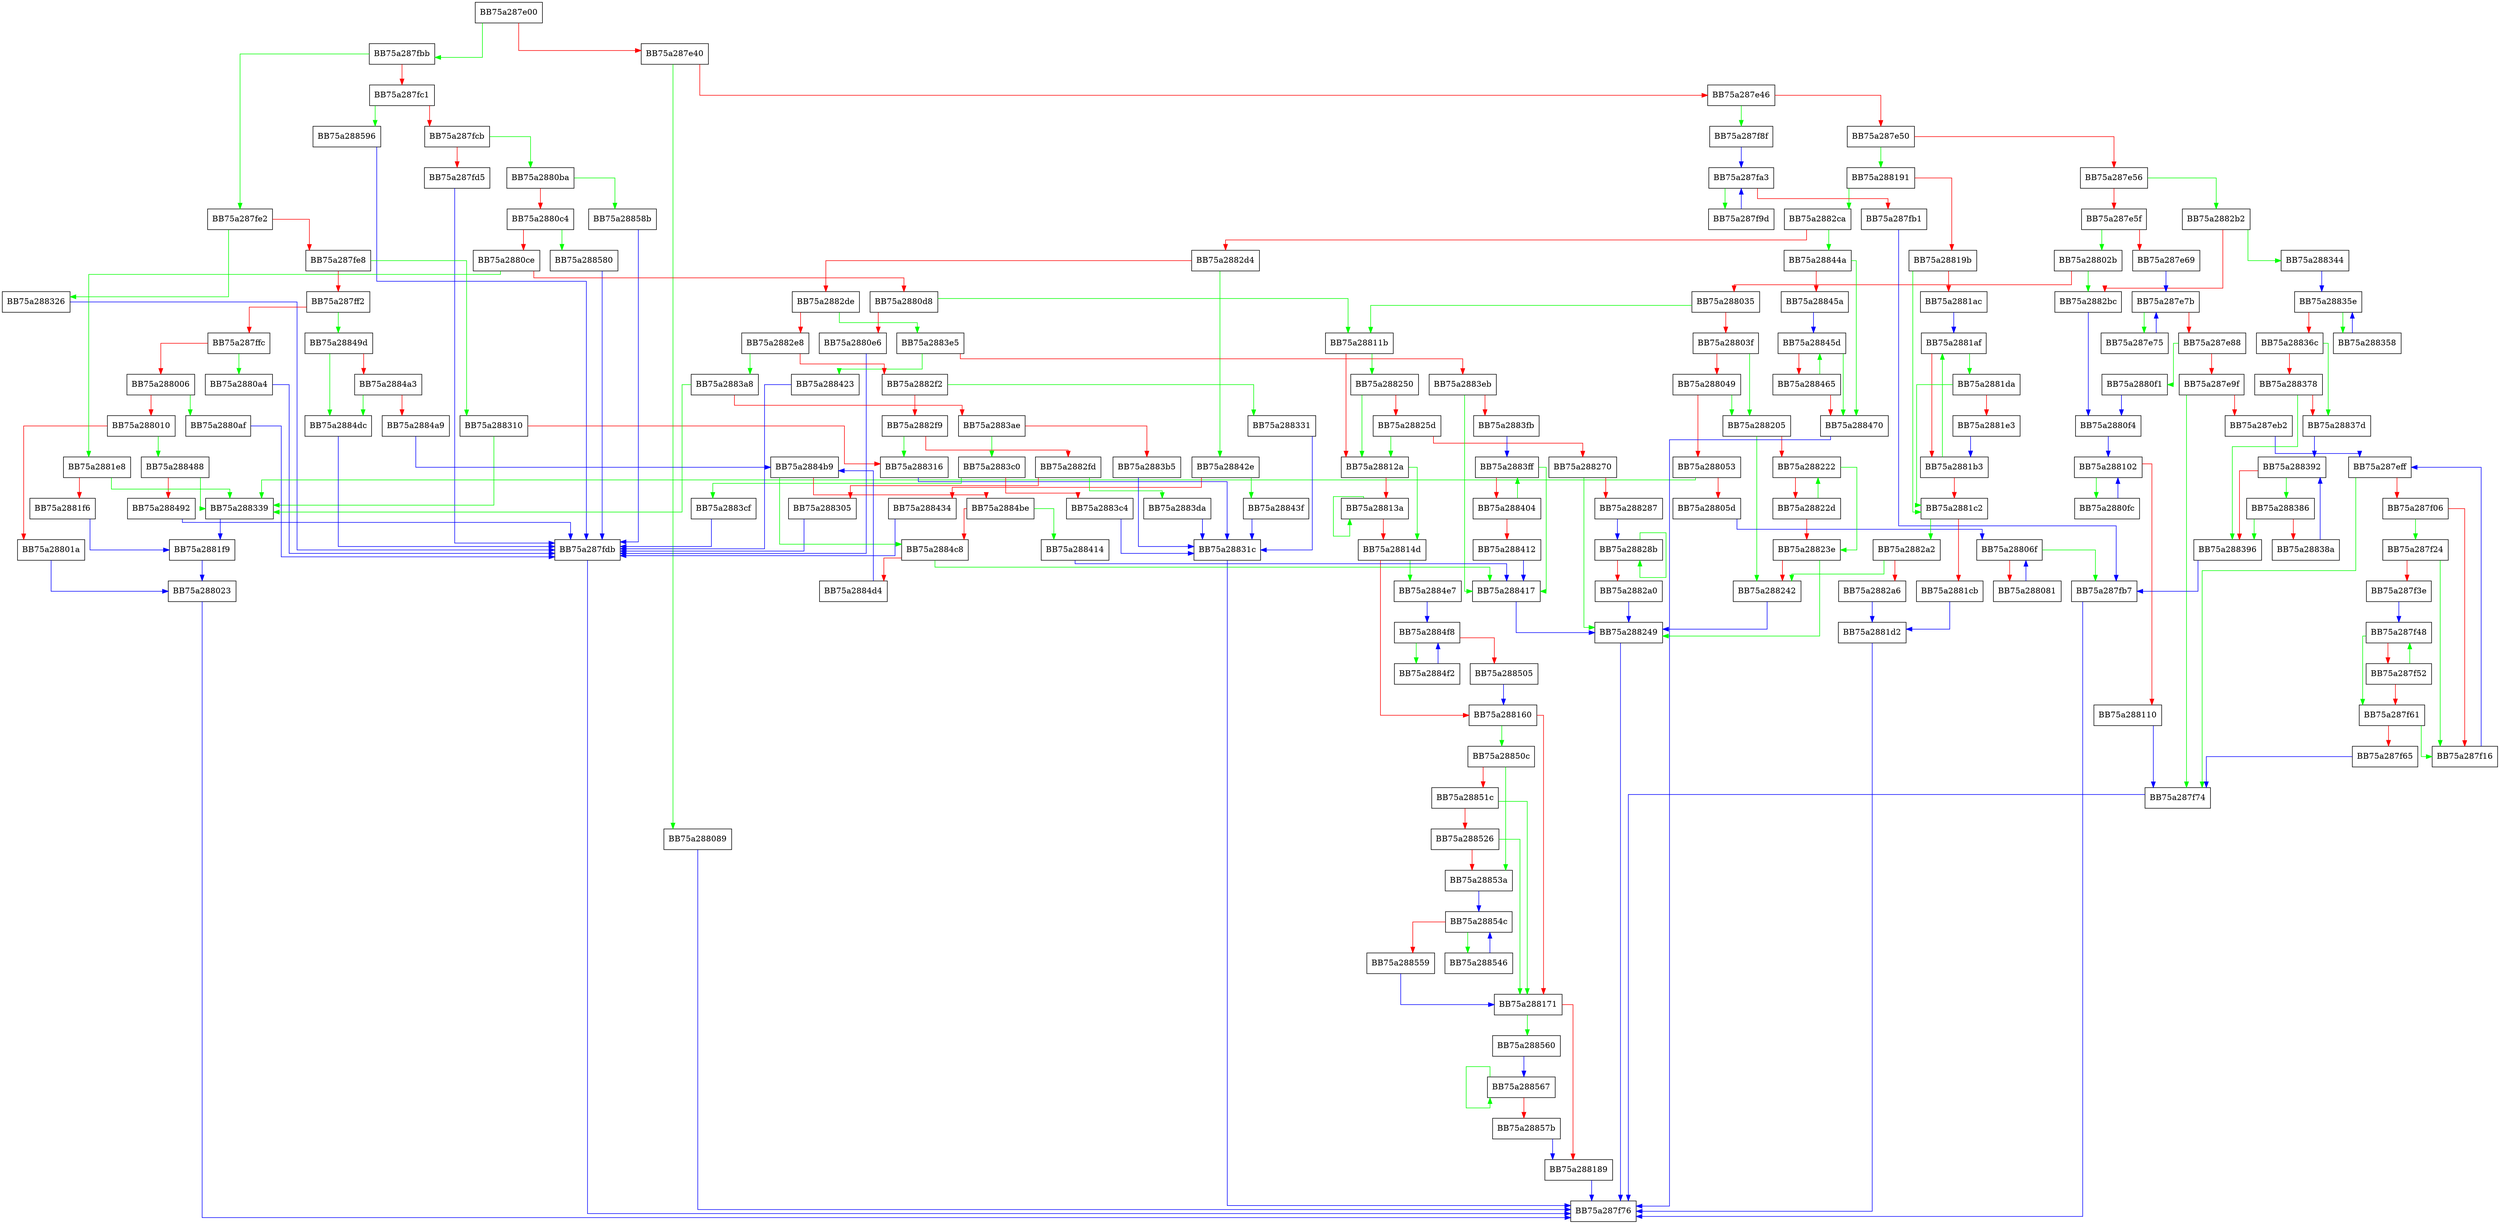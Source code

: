 digraph sqlite3GetToken {
  node [shape="box"];
  graph [splines=ortho];
  BB75a287e00 -> BB75a287fbb [color="green"];
  BB75a287e00 -> BB75a287e40 [color="red"];
  BB75a287e40 -> BB75a288089 [color="green"];
  BB75a287e40 -> BB75a287e46 [color="red"];
  BB75a287e46 -> BB75a287f8f [color="green"];
  BB75a287e46 -> BB75a287e50 [color="red"];
  BB75a287e50 -> BB75a288191 [color="green"];
  BB75a287e50 -> BB75a287e56 [color="red"];
  BB75a287e56 -> BB75a2882b2 [color="green"];
  BB75a287e56 -> BB75a287e5f [color="red"];
  BB75a287e5f -> BB75a28802b [color="green"];
  BB75a287e5f -> BB75a287e69 [color="red"];
  BB75a287e69 -> BB75a287e7b [color="blue"];
  BB75a287e75 -> BB75a287e7b [color="blue"];
  BB75a287e7b -> BB75a287e75 [color="green"];
  BB75a287e7b -> BB75a287e88 [color="red"];
  BB75a287e88 -> BB75a2880f1 [color="green"];
  BB75a287e88 -> BB75a287e9f [color="red"];
  BB75a287e9f -> BB75a287f74 [color="green"];
  BB75a287e9f -> BB75a287eb2 [color="red"];
  BB75a287eb2 -> BB75a287eff [color="blue"];
  BB75a287eff -> BB75a287f74 [color="green"];
  BB75a287eff -> BB75a287f06 [color="red"];
  BB75a287f06 -> BB75a287f24 [color="green"];
  BB75a287f06 -> BB75a287f16 [color="red"];
  BB75a287f16 -> BB75a287eff [color="blue"];
  BB75a287f24 -> BB75a287f16 [color="green"];
  BB75a287f24 -> BB75a287f3e [color="red"];
  BB75a287f3e -> BB75a287f48 [color="blue"];
  BB75a287f48 -> BB75a287f61 [color="green"];
  BB75a287f48 -> BB75a287f52 [color="red"];
  BB75a287f52 -> BB75a287f48 [color="green"];
  BB75a287f52 -> BB75a287f61 [color="red"];
  BB75a287f61 -> BB75a287f16 [color="green"];
  BB75a287f61 -> BB75a287f65 [color="red"];
  BB75a287f65 -> BB75a287f74 [color="blue"];
  BB75a287f74 -> BB75a287f76 [color="blue"];
  BB75a287f8f -> BB75a287fa3 [color="blue"];
  BB75a287f9d -> BB75a287fa3 [color="blue"];
  BB75a287fa3 -> BB75a287f9d [color="green"];
  BB75a287fa3 -> BB75a287fb1 [color="red"];
  BB75a287fb1 -> BB75a287fb7 [color="blue"];
  BB75a287fb7 -> BB75a287f76 [color="blue"];
  BB75a287fbb -> BB75a287fe2 [color="green"];
  BB75a287fbb -> BB75a287fc1 [color="red"];
  BB75a287fc1 -> BB75a288596 [color="green"];
  BB75a287fc1 -> BB75a287fcb [color="red"];
  BB75a287fcb -> BB75a2880ba [color="green"];
  BB75a287fcb -> BB75a287fd5 [color="red"];
  BB75a287fd5 -> BB75a287fdb [color="blue"];
  BB75a287fdb -> BB75a287f76 [color="blue"];
  BB75a287fe2 -> BB75a288326 [color="green"];
  BB75a287fe2 -> BB75a287fe8 [color="red"];
  BB75a287fe8 -> BB75a288310 [color="green"];
  BB75a287fe8 -> BB75a287ff2 [color="red"];
  BB75a287ff2 -> BB75a28849d [color="green"];
  BB75a287ff2 -> BB75a287ffc [color="red"];
  BB75a287ffc -> BB75a2880a4 [color="green"];
  BB75a287ffc -> BB75a288006 [color="red"];
  BB75a288006 -> BB75a2880af [color="green"];
  BB75a288006 -> BB75a288010 [color="red"];
  BB75a288010 -> BB75a288488 [color="green"];
  BB75a288010 -> BB75a28801a [color="red"];
  BB75a28801a -> BB75a288023 [color="blue"];
  BB75a288023 -> BB75a287f76 [color="blue"];
  BB75a28802b -> BB75a2882bc [color="green"];
  BB75a28802b -> BB75a288035 [color="red"];
  BB75a288035 -> BB75a28811b [color="green"];
  BB75a288035 -> BB75a28803f [color="red"];
  BB75a28803f -> BB75a288205 [color="green"];
  BB75a28803f -> BB75a288049 [color="red"];
  BB75a288049 -> BB75a288205 [color="green"];
  BB75a288049 -> BB75a288053 [color="red"];
  BB75a288053 -> BB75a288339 [color="green"];
  BB75a288053 -> BB75a28805d [color="red"];
  BB75a28805d -> BB75a28806f [color="blue"];
  BB75a28806f -> BB75a287fb7 [color="green"];
  BB75a28806f -> BB75a288081 [color="red"];
  BB75a288081 -> BB75a28806f [color="blue"];
  BB75a288089 -> BB75a287f76 [color="blue"];
  BB75a2880a4 -> BB75a287fdb [color="blue"];
  BB75a2880af -> BB75a287fdb [color="blue"];
  BB75a2880ba -> BB75a28858b [color="green"];
  BB75a2880ba -> BB75a2880c4 [color="red"];
  BB75a2880c4 -> BB75a288580 [color="green"];
  BB75a2880c4 -> BB75a2880ce [color="red"];
  BB75a2880ce -> BB75a2881e8 [color="green"];
  BB75a2880ce -> BB75a2880d8 [color="red"];
  BB75a2880d8 -> BB75a28811b [color="green"];
  BB75a2880d8 -> BB75a2880e6 [color="red"];
  BB75a2880e6 -> BB75a287fdb [color="blue"];
  BB75a2880f1 -> BB75a2880f4 [color="blue"];
  BB75a2880f4 -> BB75a288102 [color="blue"];
  BB75a2880fc -> BB75a288102 [color="blue"];
  BB75a288102 -> BB75a2880fc [color="green"];
  BB75a288102 -> BB75a288110 [color="red"];
  BB75a288110 -> BB75a287f74 [color="blue"];
  BB75a28811b -> BB75a288250 [color="green"];
  BB75a28811b -> BB75a28812a [color="red"];
  BB75a28812a -> BB75a28814d [color="green"];
  BB75a28812a -> BB75a28813a [color="red"];
  BB75a28813a -> BB75a28813a [color="green"];
  BB75a28813a -> BB75a28814d [color="red"];
  BB75a28814d -> BB75a2884e7 [color="green"];
  BB75a28814d -> BB75a288160 [color="red"];
  BB75a288160 -> BB75a28850c [color="green"];
  BB75a288160 -> BB75a288171 [color="red"];
  BB75a288171 -> BB75a288560 [color="green"];
  BB75a288171 -> BB75a288189 [color="red"];
  BB75a288189 -> BB75a287f76 [color="blue"];
  BB75a288191 -> BB75a2882ca [color="green"];
  BB75a288191 -> BB75a28819b [color="red"];
  BB75a28819b -> BB75a2881c2 [color="green"];
  BB75a28819b -> BB75a2881ac [color="red"];
  BB75a2881ac -> BB75a2881af [color="blue"];
  BB75a2881af -> BB75a2881da [color="green"];
  BB75a2881af -> BB75a2881b3 [color="red"];
  BB75a2881b3 -> BB75a2881af [color="green"];
  BB75a2881b3 -> BB75a2881c2 [color="red"];
  BB75a2881c2 -> BB75a2882a2 [color="green"];
  BB75a2881c2 -> BB75a2881cb [color="red"];
  BB75a2881cb -> BB75a2881d2 [color="blue"];
  BB75a2881d2 -> BB75a287f76 [color="blue"];
  BB75a2881da -> BB75a2881c2 [color="green"];
  BB75a2881da -> BB75a2881e3 [color="red"];
  BB75a2881e3 -> BB75a2881b3 [color="blue"];
  BB75a2881e8 -> BB75a288339 [color="green"];
  BB75a2881e8 -> BB75a2881f6 [color="red"];
  BB75a2881f6 -> BB75a2881f9 [color="blue"];
  BB75a2881f9 -> BB75a288023 [color="blue"];
  BB75a288205 -> BB75a288242 [color="green"];
  BB75a288205 -> BB75a288222 [color="red"];
  BB75a288222 -> BB75a28823e [color="green"];
  BB75a288222 -> BB75a28822d [color="red"];
  BB75a28822d -> BB75a288222 [color="green"];
  BB75a28822d -> BB75a28823e [color="red"];
  BB75a28823e -> BB75a288249 [color="green"];
  BB75a28823e -> BB75a288242 [color="red"];
  BB75a288242 -> BB75a288249 [color="blue"];
  BB75a288249 -> BB75a287f76 [color="blue"];
  BB75a288250 -> BB75a28812a [color="green"];
  BB75a288250 -> BB75a28825d [color="red"];
  BB75a28825d -> BB75a28812a [color="green"];
  BB75a28825d -> BB75a288270 [color="red"];
  BB75a288270 -> BB75a288249 [color="green"];
  BB75a288270 -> BB75a288287 [color="red"];
  BB75a288287 -> BB75a28828b [color="blue"];
  BB75a28828b -> BB75a28828b [color="green"];
  BB75a28828b -> BB75a2882a0 [color="red"];
  BB75a2882a0 -> BB75a288249 [color="blue"];
  BB75a2882a2 -> BB75a288242 [color="green"];
  BB75a2882a2 -> BB75a2882a6 [color="red"];
  BB75a2882a6 -> BB75a2881d2 [color="blue"];
  BB75a2882b2 -> BB75a288344 [color="green"];
  BB75a2882b2 -> BB75a2882bc [color="red"];
  BB75a2882bc -> BB75a2880f4 [color="blue"];
  BB75a2882ca -> BB75a28844a [color="green"];
  BB75a2882ca -> BB75a2882d4 [color="red"];
  BB75a2882d4 -> BB75a28842e [color="green"];
  BB75a2882d4 -> BB75a2882de [color="red"];
  BB75a2882de -> BB75a2883e5 [color="green"];
  BB75a2882de -> BB75a2882e8 [color="red"];
  BB75a2882e8 -> BB75a2883a8 [color="green"];
  BB75a2882e8 -> BB75a2882f2 [color="red"];
  BB75a2882f2 -> BB75a288331 [color="green"];
  BB75a2882f2 -> BB75a2882f9 [color="red"];
  BB75a2882f9 -> BB75a288316 [color="green"];
  BB75a2882f9 -> BB75a2882fd [color="red"];
  BB75a2882fd -> BB75a2883da [color="green"];
  BB75a2882fd -> BB75a288305 [color="red"];
  BB75a288305 -> BB75a287fdb [color="blue"];
  BB75a288310 -> BB75a288339 [color="green"];
  BB75a288310 -> BB75a288316 [color="red"];
  BB75a288316 -> BB75a28831c [color="blue"];
  BB75a28831c -> BB75a287f76 [color="blue"];
  BB75a288326 -> BB75a287fdb [color="blue"];
  BB75a288331 -> BB75a28831c [color="blue"];
  BB75a288339 -> BB75a2881f9 [color="blue"];
  BB75a288344 -> BB75a28835e [color="blue"];
  BB75a288358 -> BB75a28835e [color="blue"];
  BB75a28835e -> BB75a288358 [color="green"];
  BB75a28835e -> BB75a28836c [color="red"];
  BB75a28836c -> BB75a28837d [color="green"];
  BB75a28836c -> BB75a288378 [color="red"];
  BB75a288378 -> BB75a288396 [color="green"];
  BB75a288378 -> BB75a28837d [color="red"];
  BB75a28837d -> BB75a288392 [color="blue"];
  BB75a288386 -> BB75a288396 [color="green"];
  BB75a288386 -> BB75a28838a [color="red"];
  BB75a28838a -> BB75a288392 [color="blue"];
  BB75a288392 -> BB75a288386 [color="green"];
  BB75a288392 -> BB75a288396 [color="red"];
  BB75a288396 -> BB75a287fb7 [color="blue"];
  BB75a2883a8 -> BB75a288339 [color="green"];
  BB75a2883a8 -> BB75a2883ae [color="red"];
  BB75a2883ae -> BB75a2883c0 [color="green"];
  BB75a2883ae -> BB75a2883b5 [color="red"];
  BB75a2883b5 -> BB75a28831c [color="blue"];
  BB75a2883c0 -> BB75a2883cf [color="green"];
  BB75a2883c0 -> BB75a2883c4 [color="red"];
  BB75a2883c4 -> BB75a28831c [color="blue"];
  BB75a2883cf -> BB75a287fdb [color="blue"];
  BB75a2883da -> BB75a28831c [color="blue"];
  BB75a2883e5 -> BB75a288423 [color="green"];
  BB75a2883e5 -> BB75a2883eb [color="red"];
  BB75a2883eb -> BB75a288417 [color="green"];
  BB75a2883eb -> BB75a2883fb [color="red"];
  BB75a2883fb -> BB75a2883ff [color="blue"];
  BB75a2883ff -> BB75a288417 [color="green"];
  BB75a2883ff -> BB75a288404 [color="red"];
  BB75a288404 -> BB75a2883ff [color="green"];
  BB75a288404 -> BB75a288412 [color="red"];
  BB75a288412 -> BB75a288417 [color="blue"];
  BB75a288414 -> BB75a288417 [color="blue"];
  BB75a288417 -> BB75a288249 [color="blue"];
  BB75a288423 -> BB75a287fdb [color="blue"];
  BB75a28842e -> BB75a28843f [color="green"];
  BB75a28842e -> BB75a288434 [color="red"];
  BB75a288434 -> BB75a287fdb [color="blue"];
  BB75a28843f -> BB75a28831c [color="blue"];
  BB75a28844a -> BB75a288470 [color="green"];
  BB75a28844a -> BB75a28845a [color="red"];
  BB75a28845a -> BB75a28845d [color="blue"];
  BB75a28845d -> BB75a288470 [color="green"];
  BB75a28845d -> BB75a288465 [color="red"];
  BB75a288465 -> BB75a28845d [color="green"];
  BB75a288465 -> BB75a288470 [color="red"];
  BB75a288470 -> BB75a287f76 [color="blue"];
  BB75a288488 -> BB75a288339 [color="green"];
  BB75a288488 -> BB75a288492 [color="red"];
  BB75a288492 -> BB75a287fdb [color="blue"];
  BB75a28849d -> BB75a2884dc [color="green"];
  BB75a28849d -> BB75a2884a3 [color="red"];
  BB75a2884a3 -> BB75a2884dc [color="green"];
  BB75a2884a3 -> BB75a2884a9 [color="red"];
  BB75a2884a9 -> BB75a2884b9 [color="blue"];
  BB75a2884b9 -> BB75a2884c8 [color="green"];
  BB75a2884b9 -> BB75a2884be [color="red"];
  BB75a2884be -> BB75a288414 [color="green"];
  BB75a2884be -> BB75a2884c8 [color="red"];
  BB75a2884c8 -> BB75a288417 [color="green"];
  BB75a2884c8 -> BB75a2884d4 [color="red"];
  BB75a2884d4 -> BB75a2884b9 [color="blue"];
  BB75a2884dc -> BB75a287fdb [color="blue"];
  BB75a2884e7 -> BB75a2884f8 [color="blue"];
  BB75a2884f2 -> BB75a2884f8 [color="blue"];
  BB75a2884f8 -> BB75a2884f2 [color="green"];
  BB75a2884f8 -> BB75a288505 [color="red"];
  BB75a288505 -> BB75a288160 [color="blue"];
  BB75a28850c -> BB75a28853a [color="green"];
  BB75a28850c -> BB75a28851c [color="red"];
  BB75a28851c -> BB75a288171 [color="green"];
  BB75a28851c -> BB75a288526 [color="red"];
  BB75a288526 -> BB75a288171 [color="green"];
  BB75a288526 -> BB75a28853a [color="red"];
  BB75a28853a -> BB75a28854c [color="blue"];
  BB75a288546 -> BB75a28854c [color="blue"];
  BB75a28854c -> BB75a288546 [color="green"];
  BB75a28854c -> BB75a288559 [color="red"];
  BB75a288559 -> BB75a288171 [color="blue"];
  BB75a288560 -> BB75a288567 [color="blue"];
  BB75a288567 -> BB75a288567 [color="green"];
  BB75a288567 -> BB75a28857b [color="red"];
  BB75a28857b -> BB75a288189 [color="blue"];
  BB75a288580 -> BB75a287fdb [color="blue"];
  BB75a28858b -> BB75a287fdb [color="blue"];
  BB75a288596 -> BB75a287fdb [color="blue"];
}